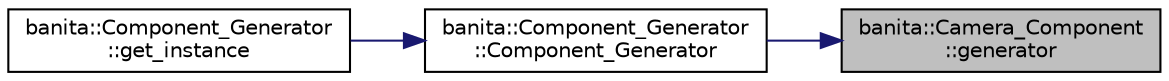 digraph "banita::Camera_Component::generator"
{
 // LATEX_PDF_SIZE
  edge [fontname="Helvetica",fontsize="10",labelfontname="Helvetica",labelfontsize="10"];
  node [fontname="Helvetica",fontsize="10",shape=record];
  rankdir="RL";
  Node7 [label="banita::Camera_Component\l::generator",height=0.2,width=0.4,color="black", fillcolor="grey75", style="filled", fontcolor="black",tooltip="Generator of camera component."];
  Node7 -> Node8 [dir="back",color="midnightblue",fontsize="10",style="solid",fontname="Helvetica"];
  Node8 [label="banita::Component_Generator\l::Component_Generator",height=0.2,width=0.4,color="black", fillcolor="white", style="filled",URL="$d8/dc5/classbanita_1_1_component___generator.html#a2eeb40bd9675d0c1828de601324c503d",tooltip="Construct a new Component_Generator object. Currently doing a unintended step in order to register ne..."];
  Node8 -> Node9 [dir="back",color="midnightblue",fontsize="10",style="solid",fontname="Helvetica"];
  Node9 [label="banita::Component_Generator\l::get_instance",height=0.2,width=0.4,color="black", fillcolor="white", style="filled",URL="$d8/dc5/classbanita_1_1_component___generator.html#a58161267b33b3a6e67edfed079196ebd",tooltip="Get the instance object."];
}

